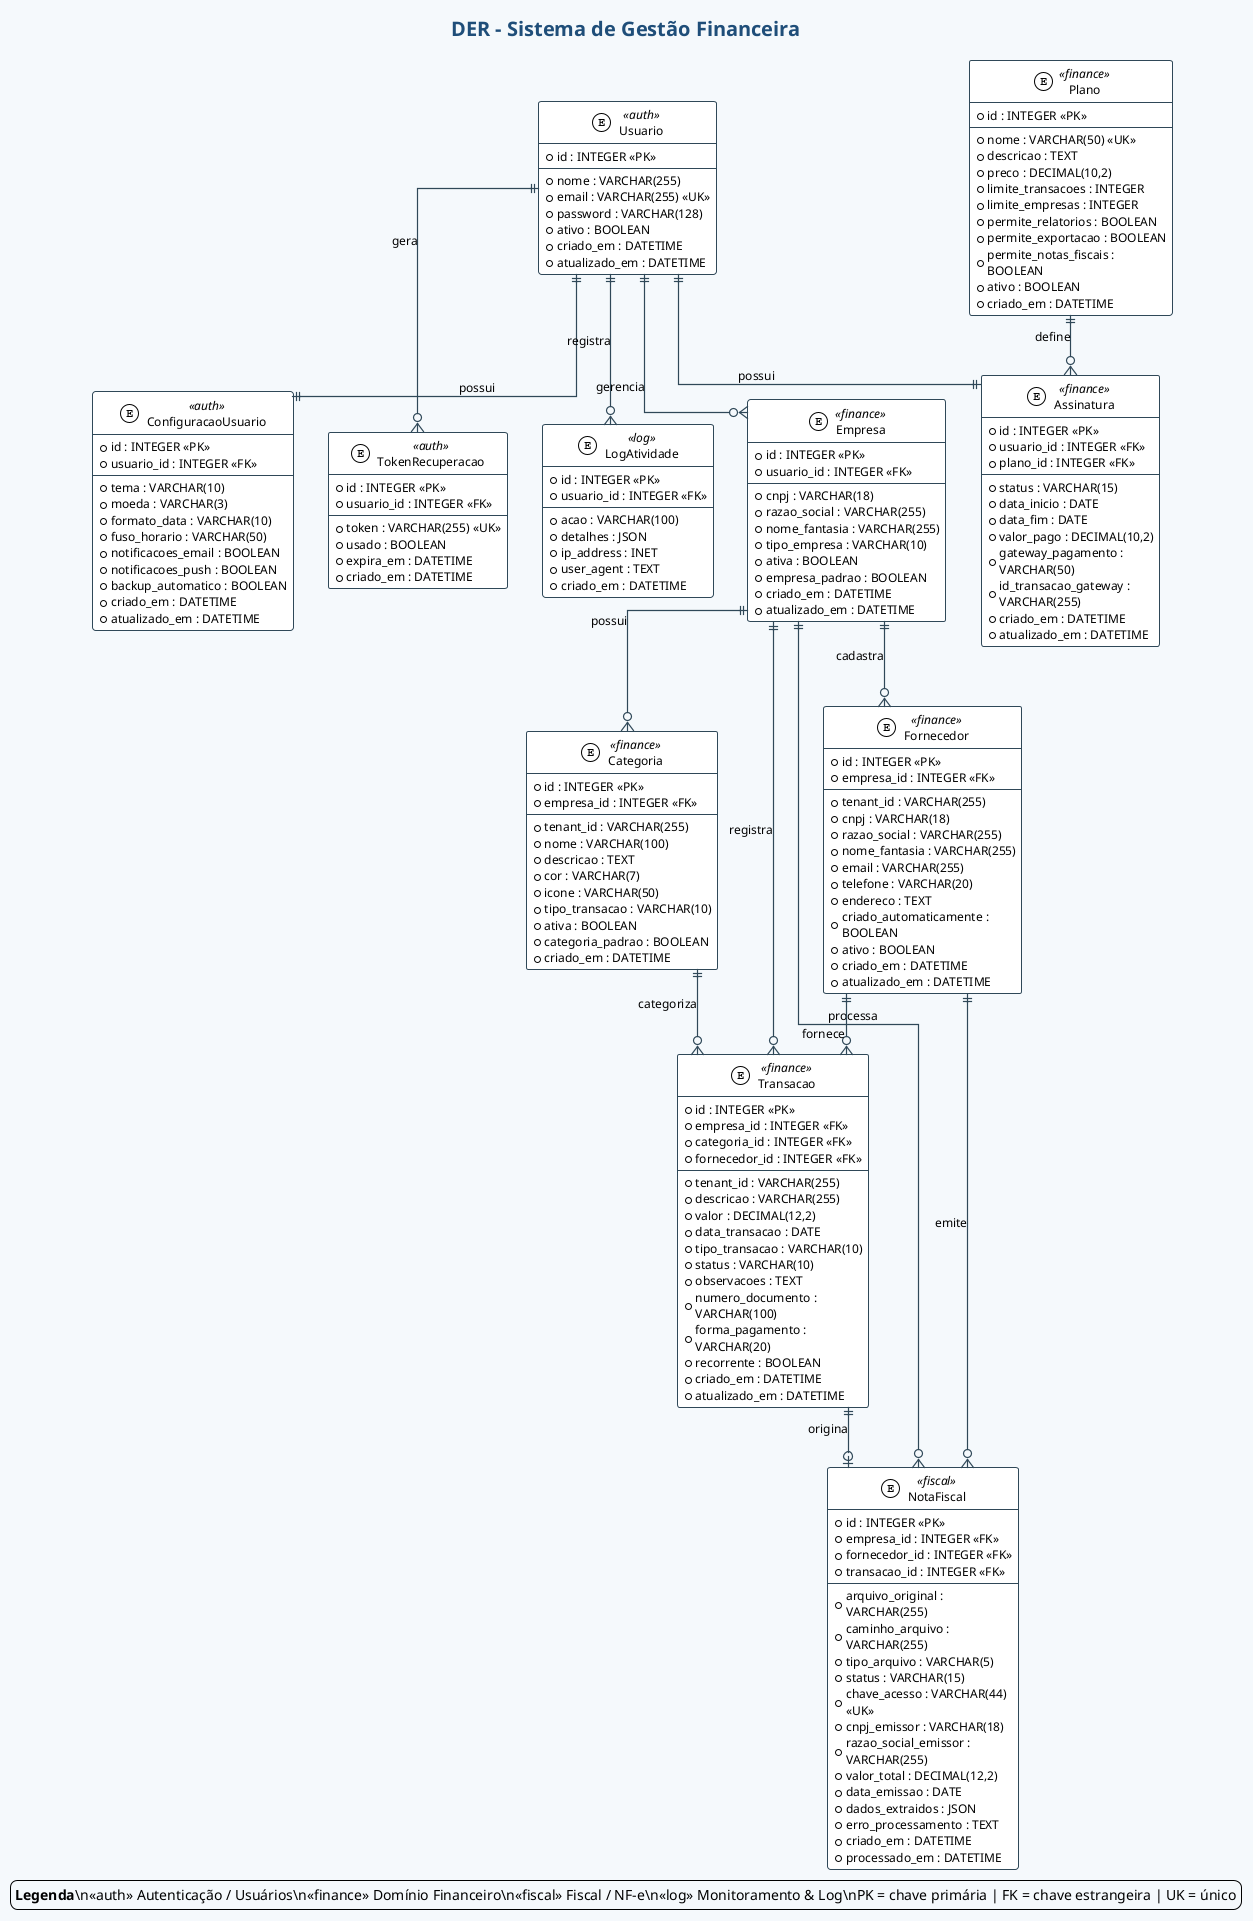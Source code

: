 @startuml
!theme plain
title DER - Sistema de Gestão Financeira

' =====================
' Estilo Global
' =====================
skinparam linetype ortho
skinparam backgroundColor #F5F9FC
skinparam shadowing false
skinparam defaultFontName "Arial"
skinparam defaultFontSize 12
skinparam ArrowColor #2F4858
skinparam ArrowThickness 1.2
skinparam wrapWidth 180
skinparam maxMessageSize 180
skinparam class {
  BackgroundColor #FFFFFF
  BorderColor #2F4858
}
skinparam entity {
  BackgroundColor #FFFFFF
  BorderColor #2F4858
  FontColor #0F2E3D
}
skinparam titleFontSize 20
skinparam titleFontColor #1F4E79

' Paleta por domínio via estereótipos
skinparam entity<<auth>> BackgroundColor #E3F2FD
skinparam entity<<auth>> BorderColor #1E88E5
skinparam entity<<finance>> BackgroundColor #E8F5E9
skinparam entity<<finance>> BorderColor #43A047
skinparam entity<<fiscal>> BackgroundColor #FFF3E0
skinparam entity<<fiscal>> BorderColor #FB8C00
skinparam entity<<log>> BackgroundColor #F3E5F5
skinparam entity<<log>> BorderColor #8E24AA

hide empty members

entity "Usuario" <<auth>> {
  * id : INTEGER <<PK>>
  --
  * nome : VARCHAR(255)
  * email : VARCHAR(255) <<UK>>
  * password : VARCHAR(128)
  * ativo : BOOLEAN
  * criado_em : DATETIME
  * atualizado_em : DATETIME
}

entity "ConfiguracaoUsuario" <<auth>> {
  * id : INTEGER <<PK>>
  * usuario_id : INTEGER <<FK>>
  --
  * tema : VARCHAR(10)
  * moeda : VARCHAR(3)
  * formato_data : VARCHAR(10)
  * fuso_horario : VARCHAR(50)
  * notificacoes_email : BOOLEAN
  * notificacoes_push : BOOLEAN
  * backup_automatico : BOOLEAN
  * criado_em : DATETIME
  * atualizado_em : DATETIME
}

entity "TokenRecuperacao" <<auth>> {
  * id : INTEGER <<PK>>
  * usuario_id : INTEGER <<FK>>
  --
  * token : VARCHAR(255) <<UK>>
  * usado : BOOLEAN
  * expira_em : DATETIME
  * criado_em : DATETIME
}

entity "LogAtividade" <<log>> {
  * id : INTEGER <<PK>>
  * usuario_id : INTEGER <<FK>>
  --
  * acao : VARCHAR(100)
  * detalhes : JSON
  * ip_address : INET
  * user_agent : TEXT
  * criado_em : DATETIME
}

entity "Plano" <<finance>> {
  * id : INTEGER <<PK>>
  --
  * nome : VARCHAR(50) <<UK>>
  * descricao : TEXT
  * preco : DECIMAL(10,2)
  * limite_transacoes : INTEGER
  * limite_empresas : INTEGER
  * permite_relatorios : BOOLEAN
  * permite_exportacao : BOOLEAN
  * permite_notas_fiscais : BOOLEAN
  * ativo : BOOLEAN
  * criado_em : DATETIME
}

entity "Assinatura" <<finance>> {
  * id : INTEGER <<PK>>
  * usuario_id : INTEGER <<FK>>
  * plano_id : INTEGER <<FK>>
  --
  * status : VARCHAR(15)
  * data_inicio : DATE
  * data_fim : DATE
  * valor_pago : DECIMAL(10,2)
  * gateway_pagamento : VARCHAR(50)
  * id_transacao_gateway : VARCHAR(255)
  * criado_em : DATETIME
  * atualizado_em : DATETIME
}

entity "Empresa" <<finance>> {
  * id : INTEGER <<PK>>
  * usuario_id : INTEGER <<FK>>
  --
  * cnpj : VARCHAR(18)
  * razao_social : VARCHAR(255)
  * nome_fantasia : VARCHAR(255)
  * tipo_empresa : VARCHAR(10)
  * ativa : BOOLEAN
  * empresa_padrao : BOOLEAN
  * criado_em : DATETIME
  * atualizado_em : DATETIME
}

entity "Categoria" <<finance>> {
  * id : INTEGER <<PK>>
  * empresa_id : INTEGER <<FK>>
  --
  * tenant_id : VARCHAR(255)
  * nome : VARCHAR(100)
  * descricao : TEXT
  * cor : VARCHAR(7)
  * icone : VARCHAR(50)
  * tipo_transacao : VARCHAR(10)
  * ativa : BOOLEAN
  * categoria_padrao : BOOLEAN
  * criado_em : DATETIME
}

entity "Fornecedor" <<finance>> {
  * id : INTEGER <<PK>>
  * empresa_id : INTEGER <<FK>>
  --
  * tenant_id : VARCHAR(255)
  * cnpj : VARCHAR(18)
  * razao_social : VARCHAR(255)
  * nome_fantasia : VARCHAR(255)
  * email : VARCHAR(255)
  * telefone : VARCHAR(20)
  * endereco : TEXT
  * criado_automaticamente : BOOLEAN
  * ativo : BOOLEAN
  * criado_em : DATETIME
  * atualizado_em : DATETIME
}

entity "Transacao" <<finance>> {
  * id : INTEGER <<PK>>
  * empresa_id : INTEGER <<FK>>
  * categoria_id : INTEGER <<FK>>
  * fornecedor_id : INTEGER <<FK>>
  --
  * tenant_id : VARCHAR(255)
  * descricao : VARCHAR(255)
  * valor : DECIMAL(12,2)
  * data_transacao : DATE
  * tipo_transacao : VARCHAR(10)
  * status : VARCHAR(10)
  * observacoes : TEXT
  * numero_documento : VARCHAR(100)
  * forma_pagamento : VARCHAR(20)
  * recorrente : BOOLEAN
  * criado_em : DATETIME
  * atualizado_em : DATETIME
}

entity "NotaFiscal" <<fiscal>> {
  * id : INTEGER <<PK>>
  * empresa_id : INTEGER <<FK>>
  * fornecedor_id : INTEGER <<FK>>
  * transacao_id : INTEGER <<FK>>
  --
  * arquivo_original : VARCHAR(255)
  * caminho_arquivo : VARCHAR(255)
  * tipo_arquivo : VARCHAR(5)
  * status : VARCHAR(15)
  * chave_acesso : VARCHAR(44) <<UK>>
  * cnpj_emissor : VARCHAR(18)
  * razao_social_emissor : VARCHAR(255)
  * valor_total : DECIMAL(12,2)
  * data_emissao : DATE
  * dados_extraidos : JSON
  * erro_processamento : TEXT
  * criado_em : DATETIME
  * processado_em : DATETIME
}

' =====================
' Relacionamentos
' =====================
Usuario ||--|| ConfiguracaoUsuario : possui
Usuario ||--o{ TokenRecuperacao : gera
Usuario ||--o{ LogAtividade : registra
Usuario ||--|| Assinatura : possui
Usuario ||--o{ Empresa : gerencia

Plano ||--o{ Assinatura : define

Empresa ||--o{ Categoria : possui
Empresa ||--o{ Fornecedor : cadastra
Empresa ||--o{ Transacao : registra
Empresa ||--o{ NotaFiscal : processa

Categoria ||--o{ Transacao : categoriza
Fornecedor ||--o{ Transacao : fornece
Fornecedor ||--o{ NotaFiscal : emite

Transacao ||--o| NotaFiscal : origina

legend right
<b>Legenda</b>\n<<auth>> Autenticação / Usuários\n<<finance>> Domínio Financeiro\n<<fiscal>> Fiscal / NF-e\n<<log>> Monitoramento & Log\nPK = chave primária | FK = chave estrangeira | UK = único
endlegend

@enduml